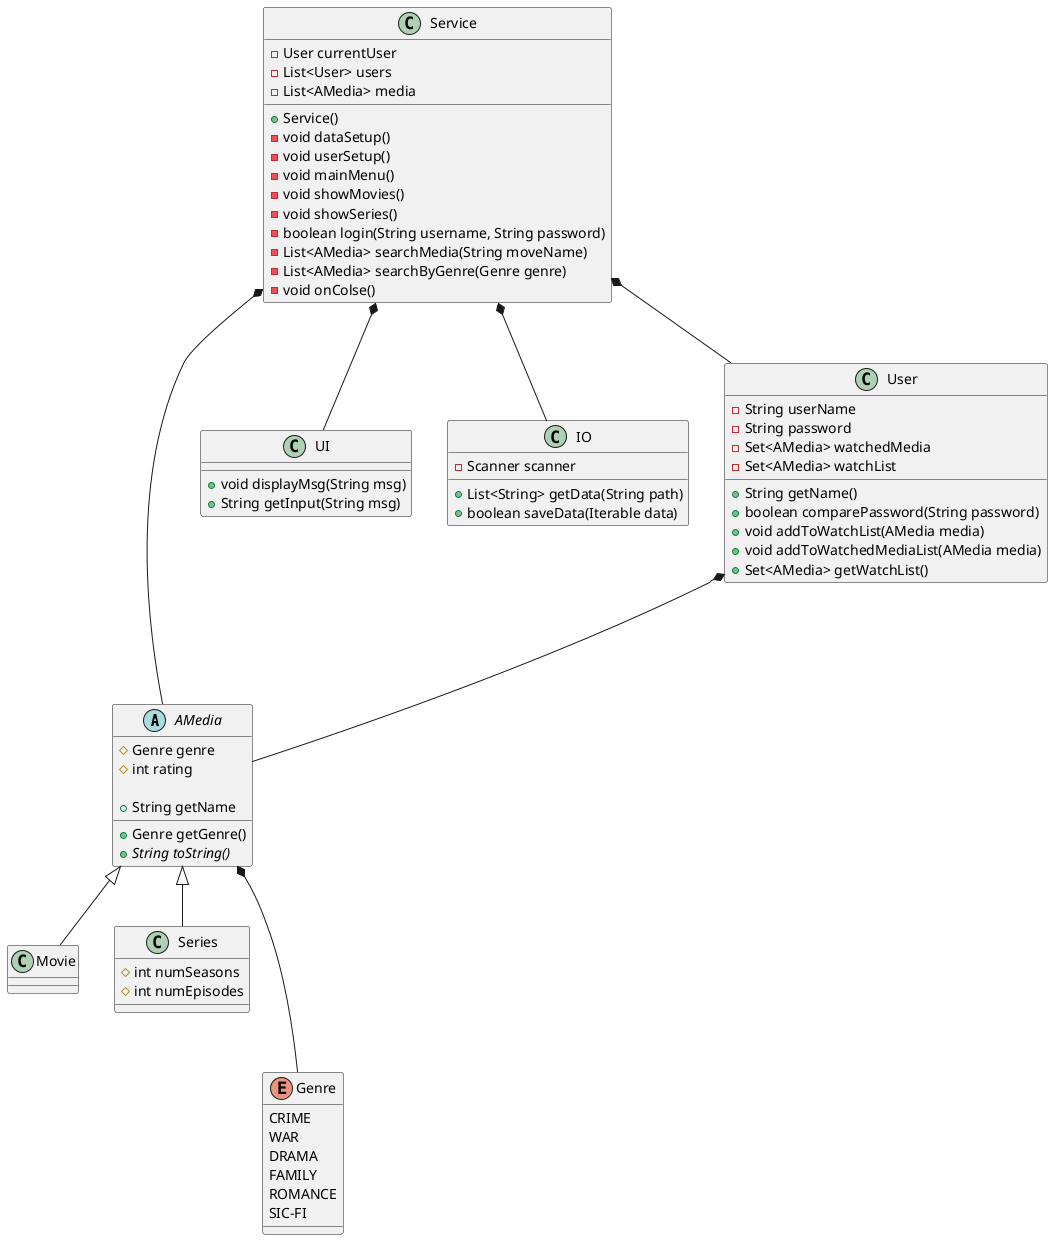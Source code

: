 @startuml


abstract class AMedia{
	# Genre genre
	# int rating

    + Genre getGenre()
    + String getName
    {abstract} + String toString()
}

class Movie{
	
}

class Series{
	# int numSeasons
	# int numEpisodes	
}

class UI {
    '- Scanner scanner
	+ void displayMsg(String msg)
	+ String getInput(String msg)
}

class IO{
    - Scanner scanner
	+ List<String> getData(String path)
	+ boolean saveData(Iterable data)
}

class User{
    - String userName
    - String password
    - Set<AMedia> watchedMedia
    - Set<AMedia> watchList
    + String getName()
    + boolean comparePassword(String password)
    + void addToWatchList(AMedia media)
    + void addToWatchedMediaList(AMedia media)
    + Set<AMedia> getWatchList()
}

class Service{
    - User currentUser
	- List<User> users
	- List<AMedia> media
	
    + Service()
    - void dataSetup()
    - void userSetup()
    - void mainMenu() 
    - void showMovies()
    - void showSeries()
	- boolean login(String username, String password)
    - List<AMedia> searchMedia(String moveName)
    - List<AMedia> searchByGenre(Genre genre)
    - void onColse()
}
note left of Service::setup
    userlogin / create user
end note

note left of Service::mainMainu
    This is the main loop of the programSS
end note

enum Genre{
    CRIME
    WAR
    DRAMA
    FAMILY
    ROMANCE
    SIC-FI
}

Service *-- AMedia
Service *-- User
Service *-- UI
Service *-- IO

AMedia *--- Genre

User *--- AMedia


AMedia <|-- Movie
AMedia <|-- Series

@enduml